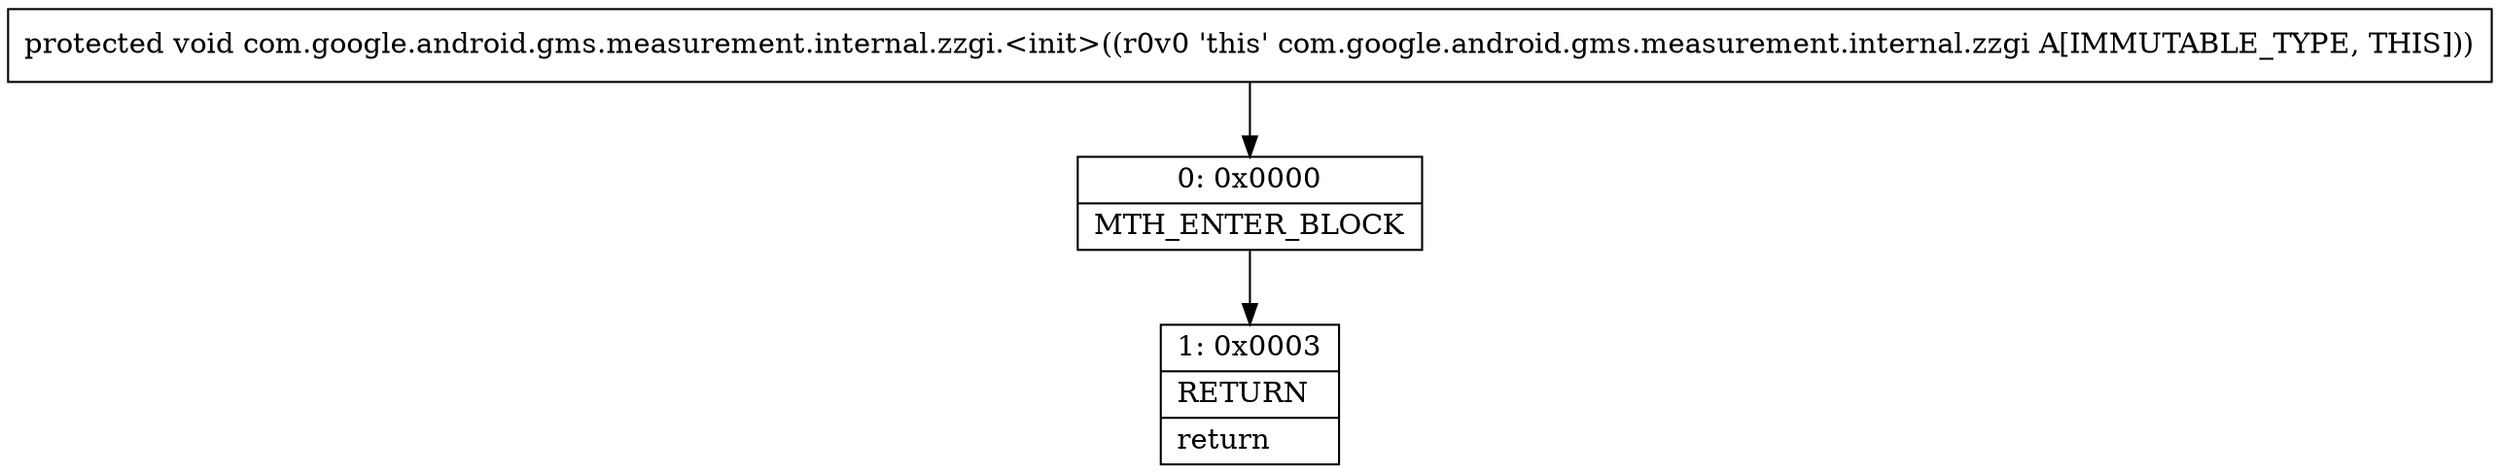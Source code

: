 digraph "CFG forcom.google.android.gms.measurement.internal.zzgi.\<init\>()V" {
Node_0 [shape=record,label="{0\:\ 0x0000|MTH_ENTER_BLOCK\l}"];
Node_1 [shape=record,label="{1\:\ 0x0003|RETURN\l|return\l}"];
MethodNode[shape=record,label="{protected void com.google.android.gms.measurement.internal.zzgi.\<init\>((r0v0 'this' com.google.android.gms.measurement.internal.zzgi A[IMMUTABLE_TYPE, THIS])) }"];
MethodNode -> Node_0;
Node_0 -> Node_1;
}

